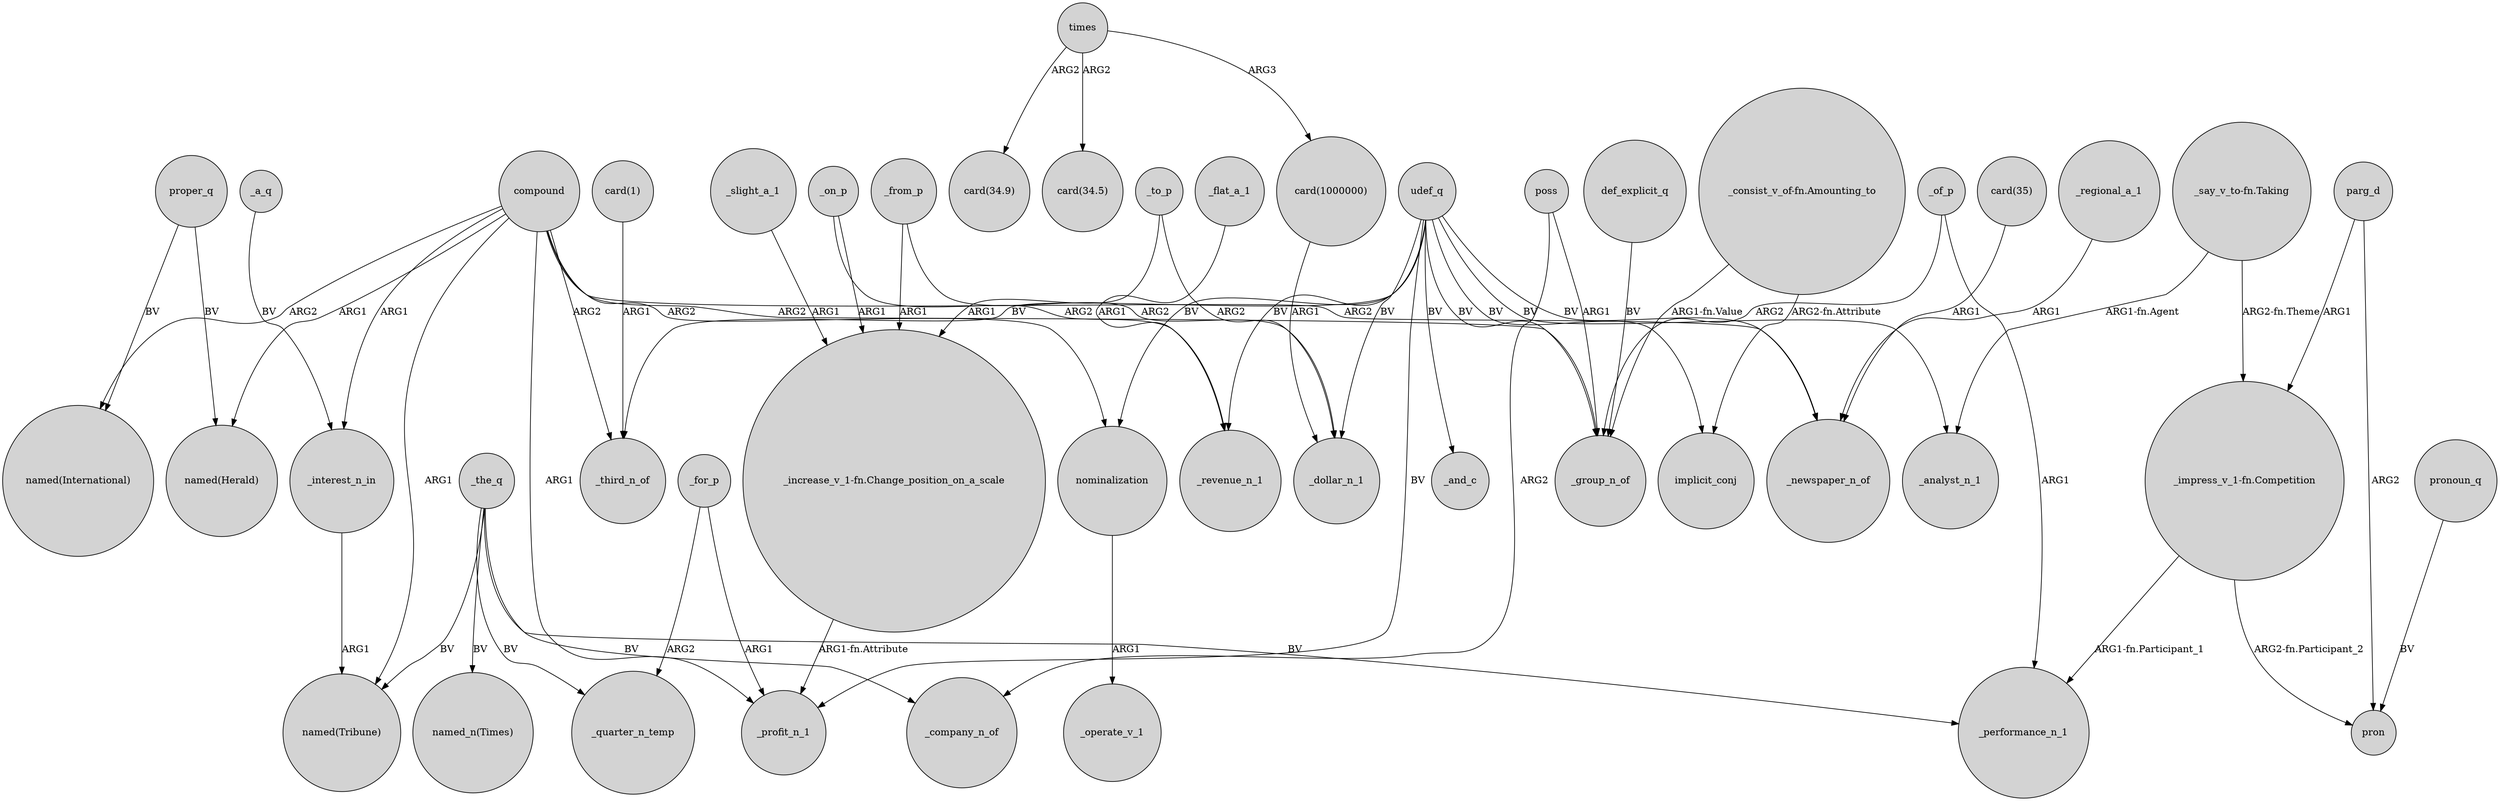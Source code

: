 digraph {
	node [shape=circle style=filled]
	_the_q -> "named(Tribune)" [label=BV]
	"_consist_v_of-fn.Amounting_to" -> _group_n_of [label="ARG1-fn.Value"]
	udef_q -> _group_n_of [label=BV]
	_for_p -> _profit_n_1 [label=ARG1]
	udef_q -> _analyst_n_1 [label=BV]
	_on_p -> "_increase_v_1-fn.Change_position_on_a_scale" [label=ARG1]
	_from_p -> _dollar_n_1 [label=ARG2]
	"card(1)" -> _third_n_of [label=ARG1]
	_the_q -> _quarter_n_temp [label=BV]
	"card(35)" -> _newspaper_n_of [label=ARG1]
	_interest_n_in -> "named(Tribune)" [label=ARG1]
	parg_d -> pron [label=ARG2]
	nominalization -> _operate_v_1 [label=ARG1]
	"_impress_v_1-fn.Competition" -> pron [label="ARG2-fn.Participant_2"]
	times -> "card(1000000)" [label=ARG3]
	udef_q -> nominalization [label=BV]
	_on_p -> _revenue_n_1 [label=ARG2]
	compound -> _interest_n_in [label=ARG1]
	"_impress_v_1-fn.Competition" -> _performance_n_1 [label="ARG1-fn.Participant_1"]
	udef_q -> _profit_n_1 [label=BV]
	_a_q -> _interest_n_in [label=BV]
	_to_p -> _dollar_n_1 [label=ARG2]
	udef_q -> _and_c [label=BV]
	_the_q -> _performance_n_1 [label=BV]
	udef_q -> _newspaper_n_of [label=BV]
	udef_q -> _revenue_n_1 [label=BV]
	compound -> nominalization [label=ARG2]
	compound -> "named(Herald)" [label=ARG1]
	times -> "card(34.9)" [label=ARG2]
	_the_q -> "named_n(Times)" [label=BV]
	pronoun_q -> pron [label=BV]
	_to_p -> "_increase_v_1-fn.Change_position_on_a_scale" [label=ARG1]
	_regional_a_1 -> _newspaper_n_of [label=ARG1]
	poss -> _company_n_of [label=ARG2]
	compound -> _newspaper_n_of [label=ARG2]
	"_say_v_to-fn.Taking" -> _analyst_n_1 [label="ARG1-fn.Agent"]
	_for_p -> _quarter_n_temp [label=ARG2]
	compound -> "named(Tribune)" [label=ARG1]
	proper_q -> "named(International)" [label=BV]
	"_increase_v_1-fn.Change_position_on_a_scale" -> _profit_n_1 [label="ARG1-fn.Attribute"]
	parg_d -> "_impress_v_1-fn.Competition" [label=ARG1]
	compound -> _group_n_of [label=ARG2]
	_from_p -> "_increase_v_1-fn.Change_position_on_a_scale" [label=ARG1]
	compound -> _profit_n_1 [label=ARG1]
	_flat_a_1 -> _revenue_n_1 [label=ARG1]
	proper_q -> "named(Herald)" [label=BV]
	"card(1000000)" -> _dollar_n_1 [label=ARG1]
	def_explicit_q -> _group_n_of [label=BV]
	udef_q -> _dollar_n_1 [label=BV]
	_of_p -> _performance_n_1 [label=ARG1]
	_of_p -> _group_n_of [label=ARG2]
	"_consist_v_of-fn.Amounting_to" -> implicit_conj [label="ARG2-fn.Attribute"]
	"_say_v_to-fn.Taking" -> "_impress_v_1-fn.Competition" [label="ARG2-fn.Theme"]
	compound -> _third_n_of [label=ARG2]
	_slight_a_1 -> "_increase_v_1-fn.Change_position_on_a_scale" [label=ARG1]
	_the_q -> _company_n_of [label=BV]
	udef_q -> implicit_conj [label=BV]
	udef_q -> _third_n_of [label=BV]
	poss -> _group_n_of [label=ARG1]
	times -> "card(34.5)" [label=ARG2]
	compound -> "named(International)" [label=ARG2]
}
